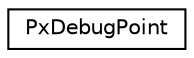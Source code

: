 digraph "Graphical Class Hierarchy"
{
  edge [fontname="Helvetica",fontsize="10",labelfontname="Helvetica",labelfontsize="10"];
  node [fontname="Helvetica",fontsize="10",shape=record];
  rankdir="LR";
  Node0 [label="PxDebugPoint",height=0.2,width=0.4,color="black", fillcolor="white", style="filled",URL="$structPxDebugPoint.html",tooltip="Used to store a single point and colour for debug rendering. "];
}
